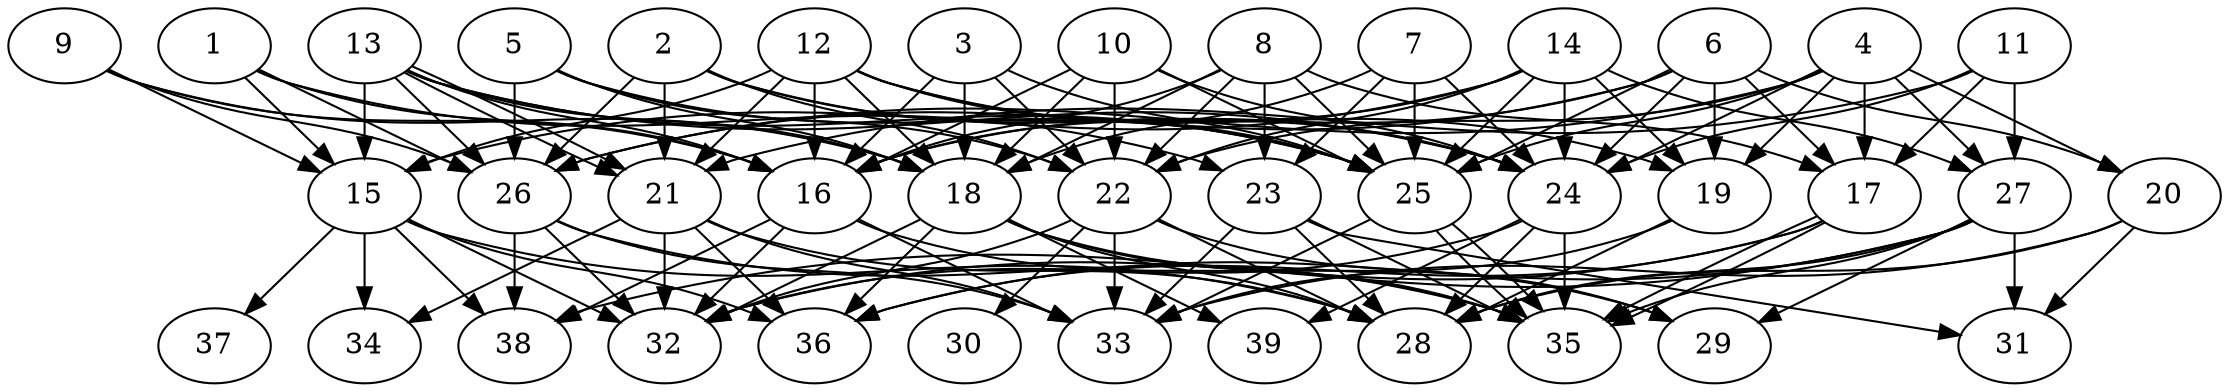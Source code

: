 // DAG (tier=3-complex, mode=data, n=39, ccr=0.524, fat=0.860, density=0.728, regular=0.377, jump=0.349, mindata=4194304, maxdata=33554432)
// DAG automatically generated by daggen at Sun Aug 24 16:33:35 2025
// /home/ermia/Project/Environments/daggen/bin/daggen --dot --ccr 0.524 --fat 0.860 --regular 0.377 --density 0.728 --jump 0.349 --mindata 4194304 --maxdata 33554432 -n 39 
digraph G {
  1 [size="2955370071540945408", alpha="0.08", expect_size="1477685035770472704"]
  1 -> 15 [size ="2159311048409088"]
  1 -> 16 [size ="2159311048409088"]
  1 -> 23 [size ="2159311048409088"]
  1 -> 26 [size ="2159311048409088"]
  2 [size="103697932493340540928", alpha="0.14", expect_size="51848966246670270464"]
  2 -> 21 [size ="176578050916352"]
  2 -> 22 [size ="176578050916352"]
  2 -> 24 [size ="176578050916352"]
  2 -> 25 [size ="176578050916352"]
  2 -> 26 [size ="176578050916352"]
  3 [size="553581479783572864", alpha="0.11", expect_size="276790739891786432"]
  3 -> 16 [size ="204380850618368"]
  3 -> 18 [size ="204380850618368"]
  3 -> 22 [size ="204380850618368"]
  3 -> 25 [size ="204380850618368"]
  4 [size="5977082198593842176", alpha="0.12", expect_size="2988541099296921088"]
  4 -> 17 [size ="4562304188284928"]
  4 -> 19 [size ="4562304188284928"]
  4 -> 20 [size ="4562304188284928"]
  4 -> 22 [size ="4562304188284928"]
  4 -> 24 [size ="4562304188284928"]
  4 -> 25 [size ="4562304188284928"]
  4 -> 26 [size ="4562304188284928"]
  4 -> 27 [size ="4562304188284928"]
  5 [size="10533368967452879224832", alpha="0.09", expect_size="5266684483726439612416"]
  5 -> 18 [size ="3844160557678592"]
  5 -> 22 [size ="3844160557678592"]
  5 -> 25 [size ="3844160557678592"]
  5 -> 26 [size ="3844160557678592"]
  6 [size="3631130923077830656", alpha="0.03", expect_size="1815565461538915328"]
  6 -> 16 [size ="2029430062972928"]
  6 -> 17 [size ="2029430062972928"]
  6 -> 19 [size ="2029430062972928"]
  6 -> 20 [size ="2029430062972928"]
  6 -> 24 [size ="2029430062972928"]
  6 -> 25 [size ="2029430062972928"]
  6 -> 26 [size ="2029430062972928"]
  7 [size="3980755708893086720", alpha="0.00", expect_size="1990377854446543360"]
  7 -> 18 [size ="4340865598226432"]
  7 -> 23 [size ="4340865598226432"]
  7 -> 24 [size ="4340865598226432"]
  7 -> 25 [size ="4340865598226432"]
  8 [size="4102294677775227813888", alpha="0.16", expect_size="2051147338887613906944"]
  8 -> 16 [size ="2050097688870912"]
  8 -> 17 [size ="2050097688870912"]
  8 -> 18 [size ="2050097688870912"]
  8 -> 22 [size ="2050097688870912"]
  8 -> 23 [size ="2050097688870912"]
  8 -> 25 [size ="2050097688870912"]
  9 [size="11269087689157701632", alpha="0.13", expect_size="5634543844578850816"]
  9 -> 15 [size ="4187299210330112"]
  9 -> 16 [size ="4187299210330112"]
  9 -> 18 [size ="4187299210330112"]
  9 -> 26 [size ="4187299210330112"]
  10 [size="54551395833278208", alpha="0.16", expect_size="27275697916639104"]
  10 -> 16 [size ="5708712563965952"]
  10 -> 18 [size ="5708712563965952"]
  10 -> 22 [size ="5708712563965952"]
  10 -> 24 [size ="5708712563965952"]
  10 -> 25 [size ="5708712563965952"]
  11 [size="34963832651303813644288", alpha="0.13", expect_size="17481916325651906822144"]
  11 -> 17 [size ="8554001897357312"]
  11 -> 21 [size ="8554001897357312"]
  11 -> 24 [size ="8554001897357312"]
  11 -> 27 [size ="8554001897357312"]
  12 [size="11815530797743676", alpha="0.13", expect_size="5907765398871838"]
  12 -> 15 [size ="313061852315648"]
  12 -> 16 [size ="313061852315648"]
  12 -> 18 [size ="313061852315648"]
  12 -> 19 [size ="313061852315648"]
  12 -> 21 [size ="313061852315648"]
  12 -> 24 [size ="313061852315648"]
  12 -> 25 [size ="313061852315648"]
  13 [size="296211450865828224", alpha="0.06", expect_size="148105725432914112"]
  13 -> 15 [size ="7656827311357952"]
  13 -> 16 [size ="7656827311357952"]
  13 -> 18 [size ="7656827311357952"]
  13 -> 21 [size ="7656827311357952"]
  13 -> 21 [size ="7656827311357952"]
  13 -> 24 [size ="7656827311357952"]
  13 -> 25 [size ="7656827311357952"]
  13 -> 26 [size ="7656827311357952"]
  14 [size="253926667246995767296", alpha="0.14", expect_size="126963333623497883648"]
  14 -> 15 [size ="320795939176448"]
  14 -> 16 [size ="320795939176448"]
  14 -> 19 [size ="320795939176448"]
  14 -> 22 [size ="320795939176448"]
  14 -> 24 [size ="320795939176448"]
  14 -> 25 [size ="320795939176448"]
  14 -> 27 [size ="320795939176448"]
  15 [size="156473739007894720", alpha="0.00", expect_size="78236869503947360"]
  15 -> 28 [size ="3861419078451200"]
  15 -> 32 [size ="3861419078451200"]
  15 -> 34 [size ="3861419078451200"]
  15 -> 36 [size ="3861419078451200"]
  15 -> 37 [size ="3861419078451200"]
  15 -> 38 [size ="3861419078451200"]
  16 [size="422461927813429568", alpha="0.10", expect_size="211230963906714784"]
  16 -> 32 [size ="6800265206300672"]
  16 -> 33 [size ="6800265206300672"]
  16 -> 35 [size ="6800265206300672"]
  16 -> 38 [size ="6800265206300672"]
  17 [size="66849250836868552", alpha="0.11", expect_size="33424625418434276"]
  17 -> 32 [size ="6215357903667200"]
  17 -> 35 [size ="6215357903667200"]
  17 -> 35 [size ="6215357903667200"]
  17 -> 36 [size ="6215357903667200"]
  18 [size="543474619318706880", alpha="0.01", expect_size="271737309659353440"]
  18 -> 28 [size ="333261016399872"]
  18 -> 29 [size ="333261016399872"]
  18 -> 32 [size ="333261016399872"]
  18 -> 35 [size ="333261016399872"]
  18 -> 36 [size ="333261016399872"]
  18 -> 39 [size ="333261016399872"]
  19 [size="48686537702976000", alpha="0.06", expect_size="24343268851488000"]
  19 -> 28 [size ="992996438835200"]
  19 -> 33 [size ="992996438835200"]
  20 [size="70072462007280792", alpha="0.03", expect_size="35036231003640396"]
  20 -> 28 [size ="1140282619854848"]
  20 -> 31 [size ="1140282619854848"]
  20 -> 33 [size ="1140282619854848"]
  21 [size="1941403898182660352", alpha="0.12", expect_size="970701949091330176"]
  21 -> 28 [size ="2871621878546432"]
  21 -> 32 [size ="2871621878546432"]
  21 -> 33 [size ="2871621878546432"]
  21 -> 34 [size ="2871621878546432"]
  21 -> 36 [size ="2871621878546432"]
  22 [size="7389242281711384920064", alpha="0.03", expect_size="3694621140855692460032"]
  22 -> 28 [size ="3034985296560128"]
  22 -> 29 [size ="3034985296560128"]
  22 -> 30 [size ="3034985296560128"]
  22 -> 32 [size ="3034985296560128"]
  22 -> 33 [size ="3034985296560128"]
  23 [size="1551393741919913728", alpha="0.08", expect_size="775696870959956864"]
  23 -> 28 [size ="3227172961517568"]
  23 -> 31 [size ="3227172961517568"]
  23 -> 33 [size ="3227172961517568"]
  23 -> 35 [size ="3227172961517568"]
  24 [size="8766339227769264", alpha="0.16", expect_size="4383169613884632"]
  24 -> 28 [size ="141839147466752"]
  24 -> 32 [size ="141839147466752"]
  24 -> 35 [size ="141839147466752"]
  24 -> 39 [size ="141839147466752"]
  25 [size="64151207807673408", alpha="0.02", expect_size="32075603903836704"]
  25 -> 33 [size ="161077413281792"]
  25 -> 35 [size ="161077413281792"]
  25 -> 35 [size ="161077413281792"]
  26 [size="7314378167474318336", alpha="0.15", expect_size="3657189083737159168"]
  26 -> 32 [size ="3019368585756672"]
  26 -> 33 [size ="3019368585756672"]
  26 -> 35 [size ="3019368585756672"]
  26 -> 38 [size ="3019368585756672"]
  27 [size="6208985456769893400576", alpha="0.15", expect_size="3104492728384946700288"]
  27 -> 28 [size ="2702529326481408"]
  27 -> 29 [size ="2702529326481408"]
  27 -> 31 [size ="2702529326481408"]
  27 -> 35 [size ="2702529326481408"]
  27 -> 36 [size ="2702529326481408"]
  27 -> 38 [size ="2702529326481408"]
  28 [size="61024782411756976", alpha="0.06", expect_size="30512391205878488"]
  29 [size="635956602938073284608", alpha="0.13", expect_size="317978301469036642304"]
  30 [size="29937271773820800", alpha="0.18", expect_size="14968635886910400"]
  31 [size="926425957575688192000", alpha="0.04", expect_size="463212978787844096000"]
  32 [size="6582559954876280832", alpha="0.18", expect_size="3291279977438140416"]
  33 [size="23053573258791752", alpha="0.14", expect_size="11526786629395876"]
  34 [size="502912034843974959104", alpha="0.12", expect_size="251456017421987479552"]
  35 [size="309989535094516096", alpha="0.15", expect_size="154994767547258048"]
  36 [size="84266103777075616", alpha="0.15", expect_size="42133051888537808"]
  37 [size="267336262233809408", alpha="0.01", expect_size="133668131116904704"]
  38 [size="106917571407642624000", alpha="0.04", expect_size="53458785703821312000"]
  39 [size="507912865006741632", alpha="0.00", expect_size="253956432503370816"]
}